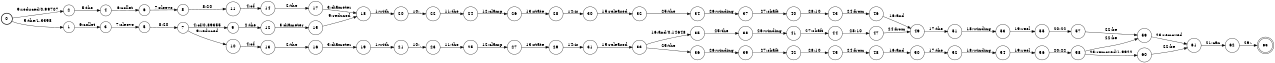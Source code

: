 digraph FST {
rankdir = LR;
size = "8.5,11";
label = "";
center = 1;
orientation = Portrait;
ranksep = "0.4";
nodesep = "0.25";
0 [label = "0", shape = circle, style = bold, fontsize = 14]
	0 -> 1 [label = "5:the/1.3398", fontsize = 14];
	0 -> 2 [label = "9:reduced/0.99707", fontsize = 14];
1 [label = "1", shape = circle, style = solid, fontsize = 14]
	1 -> 3 [label = "6:collet", fontsize = 14];
2 [label = "2", shape = circle, style = solid, fontsize = 14]
	2 -> 4 [label = "5:the", fontsize = 14];
3 [label = "3", shape = circle, style = solid, fontsize = 14]
	3 -> 5 [label = "7:sleeve", fontsize = 14];
4 [label = "4", shape = circle, style = solid, fontsize = 14]
	4 -> 6 [label = "6:collet", fontsize = 14];
5 [label = "5", shape = circle, style = solid, fontsize = 14]
	5 -> 7 [label = "8:20", fontsize = 14];
6 [label = "6", shape = circle, style = solid, fontsize = 14]
	6 -> 8 [label = "7:sleeve", fontsize = 14];
7 [label = "7", shape = circle, style = solid, fontsize = 14]
	7 -> 9 [label = "4:of/0.89355", fontsize = 14];
	7 -> 10 [label = "9:reduced", fontsize = 14];
8 [label = "8", shape = circle, style = solid, fontsize = 14]
	8 -> 11 [label = "8:20", fontsize = 14];
9 [label = "9", shape = circle, style = solid, fontsize = 14]
	9 -> 12 [label = "2:the", fontsize = 14];
10 [label = "10", shape = circle, style = solid, fontsize = 14]
	10 -> 13 [label = "4:of", fontsize = 14];
11 [label = "11", shape = circle, style = solid, fontsize = 14]
	11 -> 14 [label = "4:of", fontsize = 14];
12 [label = "12", shape = circle, style = solid, fontsize = 14]
	12 -> 15 [label = "3:diameter", fontsize = 14];
13 [label = "13", shape = circle, style = solid, fontsize = 14]
	13 -> 16 [label = "2:the", fontsize = 14];
14 [label = "14", shape = circle, style = solid, fontsize = 14]
	14 -> 17 [label = "2:the", fontsize = 14];
15 [label = "15", shape = circle, style = solid, fontsize = 14]
	15 -> 18 [label = "9:reduced", fontsize = 14];
16 [label = "16", shape = circle, style = solid, fontsize = 14]
	16 -> 19 [label = "3:diameter", fontsize = 14];
17 [label = "17", shape = circle, style = solid, fontsize = 14]
	17 -> 18 [label = "3:diameter", fontsize = 14];
18 [label = "18", shape = circle, style = solid, fontsize = 14]
	18 -> 20 [label = "1:with", fontsize = 14];
19 [label = "19", shape = circle, style = solid, fontsize = 14]
	19 -> 21 [label = "1:with", fontsize = 14];
20 [label = "20", shape = circle, style = solid, fontsize = 14]
	20 -> 22 [label = "10:,", fontsize = 14];
21 [label = "21", shape = circle, style = solid, fontsize = 14]
	21 -> 23 [label = "10:,", fontsize = 14];
22 [label = "22", shape = circle, style = solid, fontsize = 14]
	22 -> 24 [label = "11:the", fontsize = 14];
23 [label = "23", shape = circle, style = solid, fontsize = 14]
	23 -> 25 [label = "11:the", fontsize = 14];
24 [label = "24", shape = circle, style = solid, fontsize = 14]
	24 -> 26 [label = "12:clamp", fontsize = 14];
25 [label = "25", shape = circle, style = solid, fontsize = 14]
	25 -> 27 [label = "12:clamp", fontsize = 14];
26 [label = "26", shape = circle, style = solid, fontsize = 14]
	26 -> 28 [label = "13:state", fontsize = 14];
27 [label = "27", shape = circle, style = solid, fontsize = 14]
	27 -> 29 [label = "13:state", fontsize = 14];
28 [label = "28", shape = circle, style = solid, fontsize = 14]
	28 -> 30 [label = "14:is", fontsize = 14];
29 [label = "29", shape = circle, style = solid, fontsize = 14]
	29 -> 31 [label = "14:is", fontsize = 14];
30 [label = "30", shape = circle, style = solid, fontsize = 14]
	30 -> 32 [label = "15:released", fontsize = 14];
31 [label = "31", shape = circle, style = solid, fontsize = 14]
	31 -> 33 [label = "15:released", fontsize = 14];
32 [label = "32", shape = circle, style = solid, fontsize = 14]
	32 -> 34 [label = "25:the", fontsize = 14];
33 [label = "33", shape = circle, style = solid, fontsize = 14]
	33 -> 36 [label = "25:the", fontsize = 14];
	33 -> 35 [label = "16:and/0.14648", fontsize = 14];
34 [label = "34", shape = circle, style = solid, fontsize = 14]
	34 -> 37 [label = "26:winding", fontsize = 14];
35 [label = "35", shape = circle, style = solid, fontsize = 14]
	35 -> 38 [label = "25:the", fontsize = 14];
36 [label = "36", shape = circle, style = solid, fontsize = 14]
	36 -> 39 [label = "26:winding", fontsize = 14];
37 [label = "37", shape = circle, style = solid, fontsize = 14]
	37 -> 40 [label = "27:shaft", fontsize = 14];
38 [label = "38", shape = circle, style = solid, fontsize = 14]
	38 -> 41 [label = "26:winding", fontsize = 14];
39 [label = "39", shape = circle, style = solid, fontsize = 14]
	39 -> 42 [label = "27:shaft", fontsize = 14];
40 [label = "40", shape = circle, style = solid, fontsize = 14]
	40 -> 43 [label = "28:10", fontsize = 14];
41 [label = "41", shape = circle, style = solid, fontsize = 14]
	41 -> 44 [label = "27:shaft", fontsize = 14];
42 [label = "42", shape = circle, style = solid, fontsize = 14]
	42 -> 45 [label = "28:10", fontsize = 14];
43 [label = "43", shape = circle, style = solid, fontsize = 14]
	43 -> 46 [label = "24:from", fontsize = 14];
44 [label = "44", shape = circle, style = solid, fontsize = 14]
	44 -> 47 [label = "28:10", fontsize = 14];
45 [label = "45", shape = circle, style = solid, fontsize = 14]
	45 -> 48 [label = "24:from", fontsize = 14];
46 [label = "46", shape = circle, style = solid, fontsize = 14]
	46 -> 49 [label = "16:and", fontsize = 14];
47 [label = "47", shape = circle, style = solid, fontsize = 14]
	47 -> 49 [label = "24:from", fontsize = 14];
48 [label = "48", shape = circle, style = solid, fontsize = 14]
	48 -> 50 [label = "16:and", fontsize = 14];
49 [label = "49", shape = circle, style = solid, fontsize = 14]
	49 -> 51 [label = "17:the", fontsize = 14];
50 [label = "50", shape = circle, style = solid, fontsize = 14]
	50 -> 52 [label = "17:the", fontsize = 14];
51 [label = "51", shape = circle, style = solid, fontsize = 14]
	51 -> 53 [label = "18:winding", fontsize = 14];
52 [label = "52", shape = circle, style = solid, fontsize = 14]
	52 -> 54 [label = "18:winding", fontsize = 14];
53 [label = "53", shape = circle, style = solid, fontsize = 14]
	53 -> 55 [label = "19:reel", fontsize = 14];
54 [label = "54", shape = circle, style = solid, fontsize = 14]
	54 -> 56 [label = "19:reel", fontsize = 14];
55 [label = "55", shape = circle, style = solid, fontsize = 14]
	55 -> 57 [label = "20:22", fontsize = 14];
56 [label = "56", shape = circle, style = solid, fontsize = 14]
	56 -> 58 [label = "20:22", fontsize = 14];
57 [label = "57", shape = circle, style = solid, fontsize = 14]
	57 -> 59 [label = "22:be", fontsize = 14];
58 [label = "58", shape = circle, style = solid, fontsize = 14]
	58 -> 59 [label = "22:be", fontsize = 14];
	58 -> 60 [label = "23:removed/1.9922", fontsize = 14];
59 [label = "59", shape = circle, style = solid, fontsize = 14]
	59 -> 61 [label = "23:removed", fontsize = 14];
60 [label = "60", shape = circle, style = solid, fontsize = 14]
	60 -> 61 [label = "22:be", fontsize = 14];
61 [label = "61", shape = circle, style = solid, fontsize = 14]
	61 -> 62 [label = "21:can", fontsize = 14];
62 [label = "62", shape = circle, style = solid, fontsize = 14]
	62 -> 63 [label = "29:.", fontsize = 14];
63 [label = "63", shape = doublecircle, style = solid, fontsize = 14]
}
